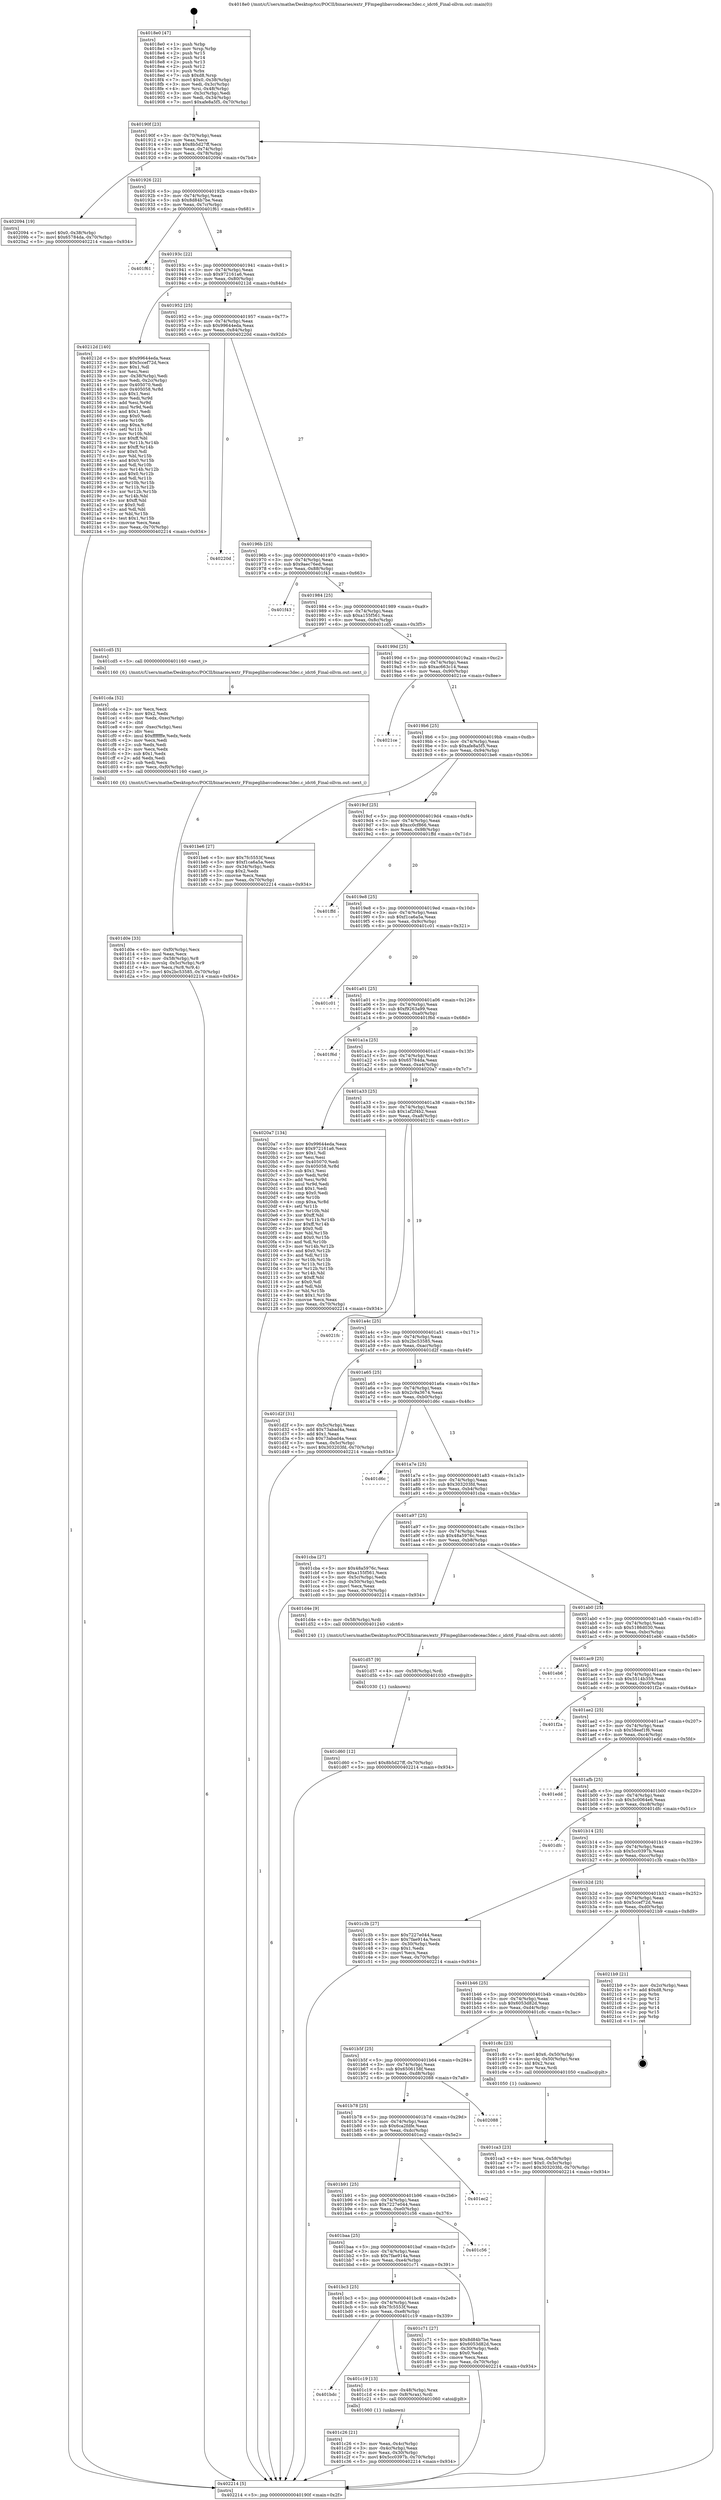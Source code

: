 digraph "0x4018e0" {
  label = "0x4018e0 (/mnt/c/Users/mathe/Desktop/tcc/POCII/binaries/extr_FFmpeglibavcodeceac3dec.c_idct6_Final-ollvm.out::main(0))"
  labelloc = "t"
  node[shape=record]

  Entry [label="",width=0.3,height=0.3,shape=circle,fillcolor=black,style=filled]
  "0x40190f" [label="{
     0x40190f [23]\l
     | [instrs]\l
     &nbsp;&nbsp;0x40190f \<+3\>: mov -0x70(%rbp),%eax\l
     &nbsp;&nbsp;0x401912 \<+2\>: mov %eax,%ecx\l
     &nbsp;&nbsp;0x401914 \<+6\>: sub $0x8b5d27ff,%ecx\l
     &nbsp;&nbsp;0x40191a \<+3\>: mov %eax,-0x74(%rbp)\l
     &nbsp;&nbsp;0x40191d \<+3\>: mov %ecx,-0x78(%rbp)\l
     &nbsp;&nbsp;0x401920 \<+6\>: je 0000000000402094 \<main+0x7b4\>\l
  }"]
  "0x402094" [label="{
     0x402094 [19]\l
     | [instrs]\l
     &nbsp;&nbsp;0x402094 \<+7\>: movl $0x0,-0x38(%rbp)\l
     &nbsp;&nbsp;0x40209b \<+7\>: movl $0x65784da,-0x70(%rbp)\l
     &nbsp;&nbsp;0x4020a2 \<+5\>: jmp 0000000000402214 \<main+0x934\>\l
  }"]
  "0x401926" [label="{
     0x401926 [22]\l
     | [instrs]\l
     &nbsp;&nbsp;0x401926 \<+5\>: jmp 000000000040192b \<main+0x4b\>\l
     &nbsp;&nbsp;0x40192b \<+3\>: mov -0x74(%rbp),%eax\l
     &nbsp;&nbsp;0x40192e \<+5\>: sub $0x8d84b7be,%eax\l
     &nbsp;&nbsp;0x401933 \<+3\>: mov %eax,-0x7c(%rbp)\l
     &nbsp;&nbsp;0x401936 \<+6\>: je 0000000000401f61 \<main+0x681\>\l
  }"]
  Exit [label="",width=0.3,height=0.3,shape=circle,fillcolor=black,style=filled,peripheries=2]
  "0x401f61" [label="{
     0x401f61\l
  }", style=dashed]
  "0x40193c" [label="{
     0x40193c [22]\l
     | [instrs]\l
     &nbsp;&nbsp;0x40193c \<+5\>: jmp 0000000000401941 \<main+0x61\>\l
     &nbsp;&nbsp;0x401941 \<+3\>: mov -0x74(%rbp),%eax\l
     &nbsp;&nbsp;0x401944 \<+5\>: sub $0x972161a6,%eax\l
     &nbsp;&nbsp;0x401949 \<+3\>: mov %eax,-0x80(%rbp)\l
     &nbsp;&nbsp;0x40194c \<+6\>: je 000000000040212d \<main+0x84d\>\l
  }"]
  "0x401d60" [label="{
     0x401d60 [12]\l
     | [instrs]\l
     &nbsp;&nbsp;0x401d60 \<+7\>: movl $0x8b5d27ff,-0x70(%rbp)\l
     &nbsp;&nbsp;0x401d67 \<+5\>: jmp 0000000000402214 \<main+0x934\>\l
  }"]
  "0x40212d" [label="{
     0x40212d [140]\l
     | [instrs]\l
     &nbsp;&nbsp;0x40212d \<+5\>: mov $0x99644eda,%eax\l
     &nbsp;&nbsp;0x402132 \<+5\>: mov $0x5ccef72d,%ecx\l
     &nbsp;&nbsp;0x402137 \<+2\>: mov $0x1,%dl\l
     &nbsp;&nbsp;0x402139 \<+2\>: xor %esi,%esi\l
     &nbsp;&nbsp;0x40213b \<+3\>: mov -0x38(%rbp),%edi\l
     &nbsp;&nbsp;0x40213e \<+3\>: mov %edi,-0x2c(%rbp)\l
     &nbsp;&nbsp;0x402141 \<+7\>: mov 0x405070,%edi\l
     &nbsp;&nbsp;0x402148 \<+8\>: mov 0x405058,%r8d\l
     &nbsp;&nbsp;0x402150 \<+3\>: sub $0x1,%esi\l
     &nbsp;&nbsp;0x402153 \<+3\>: mov %edi,%r9d\l
     &nbsp;&nbsp;0x402156 \<+3\>: add %esi,%r9d\l
     &nbsp;&nbsp;0x402159 \<+4\>: imul %r9d,%edi\l
     &nbsp;&nbsp;0x40215d \<+3\>: and $0x1,%edi\l
     &nbsp;&nbsp;0x402160 \<+3\>: cmp $0x0,%edi\l
     &nbsp;&nbsp;0x402163 \<+4\>: sete %r10b\l
     &nbsp;&nbsp;0x402167 \<+4\>: cmp $0xa,%r8d\l
     &nbsp;&nbsp;0x40216b \<+4\>: setl %r11b\l
     &nbsp;&nbsp;0x40216f \<+3\>: mov %r10b,%bl\l
     &nbsp;&nbsp;0x402172 \<+3\>: xor $0xff,%bl\l
     &nbsp;&nbsp;0x402175 \<+3\>: mov %r11b,%r14b\l
     &nbsp;&nbsp;0x402178 \<+4\>: xor $0xff,%r14b\l
     &nbsp;&nbsp;0x40217c \<+3\>: xor $0x0,%dl\l
     &nbsp;&nbsp;0x40217f \<+3\>: mov %bl,%r15b\l
     &nbsp;&nbsp;0x402182 \<+4\>: and $0x0,%r15b\l
     &nbsp;&nbsp;0x402186 \<+3\>: and %dl,%r10b\l
     &nbsp;&nbsp;0x402189 \<+3\>: mov %r14b,%r12b\l
     &nbsp;&nbsp;0x40218c \<+4\>: and $0x0,%r12b\l
     &nbsp;&nbsp;0x402190 \<+3\>: and %dl,%r11b\l
     &nbsp;&nbsp;0x402193 \<+3\>: or %r10b,%r15b\l
     &nbsp;&nbsp;0x402196 \<+3\>: or %r11b,%r12b\l
     &nbsp;&nbsp;0x402199 \<+3\>: xor %r12b,%r15b\l
     &nbsp;&nbsp;0x40219c \<+3\>: or %r14b,%bl\l
     &nbsp;&nbsp;0x40219f \<+3\>: xor $0xff,%bl\l
     &nbsp;&nbsp;0x4021a2 \<+3\>: or $0x0,%dl\l
     &nbsp;&nbsp;0x4021a5 \<+2\>: and %dl,%bl\l
     &nbsp;&nbsp;0x4021a7 \<+3\>: or %bl,%r15b\l
     &nbsp;&nbsp;0x4021aa \<+4\>: test $0x1,%r15b\l
     &nbsp;&nbsp;0x4021ae \<+3\>: cmovne %ecx,%eax\l
     &nbsp;&nbsp;0x4021b1 \<+3\>: mov %eax,-0x70(%rbp)\l
     &nbsp;&nbsp;0x4021b4 \<+5\>: jmp 0000000000402214 \<main+0x934\>\l
  }"]
  "0x401952" [label="{
     0x401952 [25]\l
     | [instrs]\l
     &nbsp;&nbsp;0x401952 \<+5\>: jmp 0000000000401957 \<main+0x77\>\l
     &nbsp;&nbsp;0x401957 \<+3\>: mov -0x74(%rbp),%eax\l
     &nbsp;&nbsp;0x40195a \<+5\>: sub $0x99644eda,%eax\l
     &nbsp;&nbsp;0x40195f \<+6\>: mov %eax,-0x84(%rbp)\l
     &nbsp;&nbsp;0x401965 \<+6\>: je 000000000040220d \<main+0x92d\>\l
  }"]
  "0x401d57" [label="{
     0x401d57 [9]\l
     | [instrs]\l
     &nbsp;&nbsp;0x401d57 \<+4\>: mov -0x58(%rbp),%rdi\l
     &nbsp;&nbsp;0x401d5b \<+5\>: call 0000000000401030 \<free@plt\>\l
     | [calls]\l
     &nbsp;&nbsp;0x401030 \{1\} (unknown)\l
  }"]
  "0x40220d" [label="{
     0x40220d\l
  }", style=dashed]
  "0x40196b" [label="{
     0x40196b [25]\l
     | [instrs]\l
     &nbsp;&nbsp;0x40196b \<+5\>: jmp 0000000000401970 \<main+0x90\>\l
     &nbsp;&nbsp;0x401970 \<+3\>: mov -0x74(%rbp),%eax\l
     &nbsp;&nbsp;0x401973 \<+5\>: sub $0x9aec76ed,%eax\l
     &nbsp;&nbsp;0x401978 \<+6\>: mov %eax,-0x88(%rbp)\l
     &nbsp;&nbsp;0x40197e \<+6\>: je 0000000000401f43 \<main+0x663\>\l
  }"]
  "0x401d0e" [label="{
     0x401d0e [33]\l
     | [instrs]\l
     &nbsp;&nbsp;0x401d0e \<+6\>: mov -0xf0(%rbp),%ecx\l
     &nbsp;&nbsp;0x401d14 \<+3\>: imul %eax,%ecx\l
     &nbsp;&nbsp;0x401d17 \<+4\>: mov -0x58(%rbp),%r8\l
     &nbsp;&nbsp;0x401d1b \<+4\>: movslq -0x5c(%rbp),%r9\l
     &nbsp;&nbsp;0x401d1f \<+4\>: mov %ecx,(%r8,%r9,4)\l
     &nbsp;&nbsp;0x401d23 \<+7\>: movl $0x2bc53585,-0x70(%rbp)\l
     &nbsp;&nbsp;0x401d2a \<+5\>: jmp 0000000000402214 \<main+0x934\>\l
  }"]
  "0x401f43" [label="{
     0x401f43\l
  }", style=dashed]
  "0x401984" [label="{
     0x401984 [25]\l
     | [instrs]\l
     &nbsp;&nbsp;0x401984 \<+5\>: jmp 0000000000401989 \<main+0xa9\>\l
     &nbsp;&nbsp;0x401989 \<+3\>: mov -0x74(%rbp),%eax\l
     &nbsp;&nbsp;0x40198c \<+5\>: sub $0xa155f561,%eax\l
     &nbsp;&nbsp;0x401991 \<+6\>: mov %eax,-0x8c(%rbp)\l
     &nbsp;&nbsp;0x401997 \<+6\>: je 0000000000401cd5 \<main+0x3f5\>\l
  }"]
  "0x401cda" [label="{
     0x401cda [52]\l
     | [instrs]\l
     &nbsp;&nbsp;0x401cda \<+2\>: xor %ecx,%ecx\l
     &nbsp;&nbsp;0x401cdc \<+5\>: mov $0x2,%edx\l
     &nbsp;&nbsp;0x401ce1 \<+6\>: mov %edx,-0xec(%rbp)\l
     &nbsp;&nbsp;0x401ce7 \<+1\>: cltd\l
     &nbsp;&nbsp;0x401ce8 \<+6\>: mov -0xec(%rbp),%esi\l
     &nbsp;&nbsp;0x401cee \<+2\>: idiv %esi\l
     &nbsp;&nbsp;0x401cf0 \<+6\>: imul $0xfffffffe,%edx,%edx\l
     &nbsp;&nbsp;0x401cf6 \<+2\>: mov %ecx,%edi\l
     &nbsp;&nbsp;0x401cf8 \<+2\>: sub %edx,%edi\l
     &nbsp;&nbsp;0x401cfa \<+2\>: mov %ecx,%edx\l
     &nbsp;&nbsp;0x401cfc \<+3\>: sub $0x1,%edx\l
     &nbsp;&nbsp;0x401cff \<+2\>: add %edx,%edi\l
     &nbsp;&nbsp;0x401d01 \<+2\>: sub %edi,%ecx\l
     &nbsp;&nbsp;0x401d03 \<+6\>: mov %ecx,-0xf0(%rbp)\l
     &nbsp;&nbsp;0x401d09 \<+5\>: call 0000000000401160 \<next_i\>\l
     | [calls]\l
     &nbsp;&nbsp;0x401160 \{6\} (/mnt/c/Users/mathe/Desktop/tcc/POCII/binaries/extr_FFmpeglibavcodeceac3dec.c_idct6_Final-ollvm.out::next_i)\l
  }"]
  "0x401cd5" [label="{
     0x401cd5 [5]\l
     | [instrs]\l
     &nbsp;&nbsp;0x401cd5 \<+5\>: call 0000000000401160 \<next_i\>\l
     | [calls]\l
     &nbsp;&nbsp;0x401160 \{6\} (/mnt/c/Users/mathe/Desktop/tcc/POCII/binaries/extr_FFmpeglibavcodeceac3dec.c_idct6_Final-ollvm.out::next_i)\l
  }"]
  "0x40199d" [label="{
     0x40199d [25]\l
     | [instrs]\l
     &nbsp;&nbsp;0x40199d \<+5\>: jmp 00000000004019a2 \<main+0xc2\>\l
     &nbsp;&nbsp;0x4019a2 \<+3\>: mov -0x74(%rbp),%eax\l
     &nbsp;&nbsp;0x4019a5 \<+5\>: sub $0xac663c14,%eax\l
     &nbsp;&nbsp;0x4019aa \<+6\>: mov %eax,-0x90(%rbp)\l
     &nbsp;&nbsp;0x4019b0 \<+6\>: je 00000000004021ce \<main+0x8ee\>\l
  }"]
  "0x401ca3" [label="{
     0x401ca3 [23]\l
     | [instrs]\l
     &nbsp;&nbsp;0x401ca3 \<+4\>: mov %rax,-0x58(%rbp)\l
     &nbsp;&nbsp;0x401ca7 \<+7\>: movl $0x0,-0x5c(%rbp)\l
     &nbsp;&nbsp;0x401cae \<+7\>: movl $0x303203fd,-0x70(%rbp)\l
     &nbsp;&nbsp;0x401cb5 \<+5\>: jmp 0000000000402214 \<main+0x934\>\l
  }"]
  "0x4021ce" [label="{
     0x4021ce\l
  }", style=dashed]
  "0x4019b6" [label="{
     0x4019b6 [25]\l
     | [instrs]\l
     &nbsp;&nbsp;0x4019b6 \<+5\>: jmp 00000000004019bb \<main+0xdb\>\l
     &nbsp;&nbsp;0x4019bb \<+3\>: mov -0x74(%rbp),%eax\l
     &nbsp;&nbsp;0x4019be \<+5\>: sub $0xafe8a5f5,%eax\l
     &nbsp;&nbsp;0x4019c3 \<+6\>: mov %eax,-0x94(%rbp)\l
     &nbsp;&nbsp;0x4019c9 \<+6\>: je 0000000000401be6 \<main+0x306\>\l
  }"]
  "0x401c26" [label="{
     0x401c26 [21]\l
     | [instrs]\l
     &nbsp;&nbsp;0x401c26 \<+3\>: mov %eax,-0x4c(%rbp)\l
     &nbsp;&nbsp;0x401c29 \<+3\>: mov -0x4c(%rbp),%eax\l
     &nbsp;&nbsp;0x401c2c \<+3\>: mov %eax,-0x30(%rbp)\l
     &nbsp;&nbsp;0x401c2f \<+7\>: movl $0x5cc0397b,-0x70(%rbp)\l
     &nbsp;&nbsp;0x401c36 \<+5\>: jmp 0000000000402214 \<main+0x934\>\l
  }"]
  "0x401be6" [label="{
     0x401be6 [27]\l
     | [instrs]\l
     &nbsp;&nbsp;0x401be6 \<+5\>: mov $0x7fc5553f,%eax\l
     &nbsp;&nbsp;0x401beb \<+5\>: mov $0xf1ca6a5a,%ecx\l
     &nbsp;&nbsp;0x401bf0 \<+3\>: mov -0x34(%rbp),%edx\l
     &nbsp;&nbsp;0x401bf3 \<+3\>: cmp $0x2,%edx\l
     &nbsp;&nbsp;0x401bf6 \<+3\>: cmovne %ecx,%eax\l
     &nbsp;&nbsp;0x401bf9 \<+3\>: mov %eax,-0x70(%rbp)\l
     &nbsp;&nbsp;0x401bfc \<+5\>: jmp 0000000000402214 \<main+0x934\>\l
  }"]
  "0x4019cf" [label="{
     0x4019cf [25]\l
     | [instrs]\l
     &nbsp;&nbsp;0x4019cf \<+5\>: jmp 00000000004019d4 \<main+0xf4\>\l
     &nbsp;&nbsp;0x4019d4 \<+3\>: mov -0x74(%rbp),%eax\l
     &nbsp;&nbsp;0x4019d7 \<+5\>: sub $0xcc0cf866,%eax\l
     &nbsp;&nbsp;0x4019dc \<+6\>: mov %eax,-0x98(%rbp)\l
     &nbsp;&nbsp;0x4019e2 \<+6\>: je 0000000000401ffd \<main+0x71d\>\l
  }"]
  "0x402214" [label="{
     0x402214 [5]\l
     | [instrs]\l
     &nbsp;&nbsp;0x402214 \<+5\>: jmp 000000000040190f \<main+0x2f\>\l
  }"]
  "0x4018e0" [label="{
     0x4018e0 [47]\l
     | [instrs]\l
     &nbsp;&nbsp;0x4018e0 \<+1\>: push %rbp\l
     &nbsp;&nbsp;0x4018e1 \<+3\>: mov %rsp,%rbp\l
     &nbsp;&nbsp;0x4018e4 \<+2\>: push %r15\l
     &nbsp;&nbsp;0x4018e6 \<+2\>: push %r14\l
     &nbsp;&nbsp;0x4018e8 \<+2\>: push %r13\l
     &nbsp;&nbsp;0x4018ea \<+2\>: push %r12\l
     &nbsp;&nbsp;0x4018ec \<+1\>: push %rbx\l
     &nbsp;&nbsp;0x4018ed \<+7\>: sub $0xd8,%rsp\l
     &nbsp;&nbsp;0x4018f4 \<+7\>: movl $0x0,-0x38(%rbp)\l
     &nbsp;&nbsp;0x4018fb \<+3\>: mov %edi,-0x3c(%rbp)\l
     &nbsp;&nbsp;0x4018fe \<+4\>: mov %rsi,-0x48(%rbp)\l
     &nbsp;&nbsp;0x401902 \<+3\>: mov -0x3c(%rbp),%edi\l
     &nbsp;&nbsp;0x401905 \<+3\>: mov %edi,-0x34(%rbp)\l
     &nbsp;&nbsp;0x401908 \<+7\>: movl $0xafe8a5f5,-0x70(%rbp)\l
  }"]
  "0x401bdc" [label="{
     0x401bdc\l
  }", style=dashed]
  "0x401ffd" [label="{
     0x401ffd\l
  }", style=dashed]
  "0x4019e8" [label="{
     0x4019e8 [25]\l
     | [instrs]\l
     &nbsp;&nbsp;0x4019e8 \<+5\>: jmp 00000000004019ed \<main+0x10d\>\l
     &nbsp;&nbsp;0x4019ed \<+3\>: mov -0x74(%rbp),%eax\l
     &nbsp;&nbsp;0x4019f0 \<+5\>: sub $0xf1ca6a5a,%eax\l
     &nbsp;&nbsp;0x4019f5 \<+6\>: mov %eax,-0x9c(%rbp)\l
     &nbsp;&nbsp;0x4019fb \<+6\>: je 0000000000401c01 \<main+0x321\>\l
  }"]
  "0x401c19" [label="{
     0x401c19 [13]\l
     | [instrs]\l
     &nbsp;&nbsp;0x401c19 \<+4\>: mov -0x48(%rbp),%rax\l
     &nbsp;&nbsp;0x401c1d \<+4\>: mov 0x8(%rax),%rdi\l
     &nbsp;&nbsp;0x401c21 \<+5\>: call 0000000000401060 \<atoi@plt\>\l
     | [calls]\l
     &nbsp;&nbsp;0x401060 \{1\} (unknown)\l
  }"]
  "0x401c01" [label="{
     0x401c01\l
  }", style=dashed]
  "0x401a01" [label="{
     0x401a01 [25]\l
     | [instrs]\l
     &nbsp;&nbsp;0x401a01 \<+5\>: jmp 0000000000401a06 \<main+0x126\>\l
     &nbsp;&nbsp;0x401a06 \<+3\>: mov -0x74(%rbp),%eax\l
     &nbsp;&nbsp;0x401a09 \<+5\>: sub $0xf9263a99,%eax\l
     &nbsp;&nbsp;0x401a0e \<+6\>: mov %eax,-0xa0(%rbp)\l
     &nbsp;&nbsp;0x401a14 \<+6\>: je 0000000000401f6d \<main+0x68d\>\l
  }"]
  "0x401bc3" [label="{
     0x401bc3 [25]\l
     | [instrs]\l
     &nbsp;&nbsp;0x401bc3 \<+5\>: jmp 0000000000401bc8 \<main+0x2e8\>\l
     &nbsp;&nbsp;0x401bc8 \<+3\>: mov -0x74(%rbp),%eax\l
     &nbsp;&nbsp;0x401bcb \<+5\>: sub $0x7fc5553f,%eax\l
     &nbsp;&nbsp;0x401bd0 \<+6\>: mov %eax,-0xe8(%rbp)\l
     &nbsp;&nbsp;0x401bd6 \<+6\>: je 0000000000401c19 \<main+0x339\>\l
  }"]
  "0x401f6d" [label="{
     0x401f6d\l
  }", style=dashed]
  "0x401a1a" [label="{
     0x401a1a [25]\l
     | [instrs]\l
     &nbsp;&nbsp;0x401a1a \<+5\>: jmp 0000000000401a1f \<main+0x13f\>\l
     &nbsp;&nbsp;0x401a1f \<+3\>: mov -0x74(%rbp),%eax\l
     &nbsp;&nbsp;0x401a22 \<+5\>: sub $0x65784da,%eax\l
     &nbsp;&nbsp;0x401a27 \<+6\>: mov %eax,-0xa4(%rbp)\l
     &nbsp;&nbsp;0x401a2d \<+6\>: je 00000000004020a7 \<main+0x7c7\>\l
  }"]
  "0x401c71" [label="{
     0x401c71 [27]\l
     | [instrs]\l
     &nbsp;&nbsp;0x401c71 \<+5\>: mov $0x8d84b7be,%eax\l
     &nbsp;&nbsp;0x401c76 \<+5\>: mov $0x6053d82d,%ecx\l
     &nbsp;&nbsp;0x401c7b \<+3\>: mov -0x30(%rbp),%edx\l
     &nbsp;&nbsp;0x401c7e \<+3\>: cmp $0x0,%edx\l
     &nbsp;&nbsp;0x401c81 \<+3\>: cmove %ecx,%eax\l
     &nbsp;&nbsp;0x401c84 \<+3\>: mov %eax,-0x70(%rbp)\l
     &nbsp;&nbsp;0x401c87 \<+5\>: jmp 0000000000402214 \<main+0x934\>\l
  }"]
  "0x4020a7" [label="{
     0x4020a7 [134]\l
     | [instrs]\l
     &nbsp;&nbsp;0x4020a7 \<+5\>: mov $0x99644eda,%eax\l
     &nbsp;&nbsp;0x4020ac \<+5\>: mov $0x972161a6,%ecx\l
     &nbsp;&nbsp;0x4020b1 \<+2\>: mov $0x1,%dl\l
     &nbsp;&nbsp;0x4020b3 \<+2\>: xor %esi,%esi\l
     &nbsp;&nbsp;0x4020b5 \<+7\>: mov 0x405070,%edi\l
     &nbsp;&nbsp;0x4020bc \<+8\>: mov 0x405058,%r8d\l
     &nbsp;&nbsp;0x4020c4 \<+3\>: sub $0x1,%esi\l
     &nbsp;&nbsp;0x4020c7 \<+3\>: mov %edi,%r9d\l
     &nbsp;&nbsp;0x4020ca \<+3\>: add %esi,%r9d\l
     &nbsp;&nbsp;0x4020cd \<+4\>: imul %r9d,%edi\l
     &nbsp;&nbsp;0x4020d1 \<+3\>: and $0x1,%edi\l
     &nbsp;&nbsp;0x4020d4 \<+3\>: cmp $0x0,%edi\l
     &nbsp;&nbsp;0x4020d7 \<+4\>: sete %r10b\l
     &nbsp;&nbsp;0x4020db \<+4\>: cmp $0xa,%r8d\l
     &nbsp;&nbsp;0x4020df \<+4\>: setl %r11b\l
     &nbsp;&nbsp;0x4020e3 \<+3\>: mov %r10b,%bl\l
     &nbsp;&nbsp;0x4020e6 \<+3\>: xor $0xff,%bl\l
     &nbsp;&nbsp;0x4020e9 \<+3\>: mov %r11b,%r14b\l
     &nbsp;&nbsp;0x4020ec \<+4\>: xor $0xff,%r14b\l
     &nbsp;&nbsp;0x4020f0 \<+3\>: xor $0x0,%dl\l
     &nbsp;&nbsp;0x4020f3 \<+3\>: mov %bl,%r15b\l
     &nbsp;&nbsp;0x4020f6 \<+4\>: and $0x0,%r15b\l
     &nbsp;&nbsp;0x4020fa \<+3\>: and %dl,%r10b\l
     &nbsp;&nbsp;0x4020fd \<+3\>: mov %r14b,%r12b\l
     &nbsp;&nbsp;0x402100 \<+4\>: and $0x0,%r12b\l
     &nbsp;&nbsp;0x402104 \<+3\>: and %dl,%r11b\l
     &nbsp;&nbsp;0x402107 \<+3\>: or %r10b,%r15b\l
     &nbsp;&nbsp;0x40210a \<+3\>: or %r11b,%r12b\l
     &nbsp;&nbsp;0x40210d \<+3\>: xor %r12b,%r15b\l
     &nbsp;&nbsp;0x402110 \<+3\>: or %r14b,%bl\l
     &nbsp;&nbsp;0x402113 \<+3\>: xor $0xff,%bl\l
     &nbsp;&nbsp;0x402116 \<+3\>: or $0x0,%dl\l
     &nbsp;&nbsp;0x402119 \<+2\>: and %dl,%bl\l
     &nbsp;&nbsp;0x40211b \<+3\>: or %bl,%r15b\l
     &nbsp;&nbsp;0x40211e \<+4\>: test $0x1,%r15b\l
     &nbsp;&nbsp;0x402122 \<+3\>: cmovne %ecx,%eax\l
     &nbsp;&nbsp;0x402125 \<+3\>: mov %eax,-0x70(%rbp)\l
     &nbsp;&nbsp;0x402128 \<+5\>: jmp 0000000000402214 \<main+0x934\>\l
  }"]
  "0x401a33" [label="{
     0x401a33 [25]\l
     | [instrs]\l
     &nbsp;&nbsp;0x401a33 \<+5\>: jmp 0000000000401a38 \<main+0x158\>\l
     &nbsp;&nbsp;0x401a38 \<+3\>: mov -0x74(%rbp),%eax\l
     &nbsp;&nbsp;0x401a3b \<+5\>: sub $0x1af2f4b2,%eax\l
     &nbsp;&nbsp;0x401a40 \<+6\>: mov %eax,-0xa8(%rbp)\l
     &nbsp;&nbsp;0x401a46 \<+6\>: je 00000000004021fc \<main+0x91c\>\l
  }"]
  "0x401baa" [label="{
     0x401baa [25]\l
     | [instrs]\l
     &nbsp;&nbsp;0x401baa \<+5\>: jmp 0000000000401baf \<main+0x2cf\>\l
     &nbsp;&nbsp;0x401baf \<+3\>: mov -0x74(%rbp),%eax\l
     &nbsp;&nbsp;0x401bb2 \<+5\>: sub $0x7fae914a,%eax\l
     &nbsp;&nbsp;0x401bb7 \<+6\>: mov %eax,-0xe4(%rbp)\l
     &nbsp;&nbsp;0x401bbd \<+6\>: je 0000000000401c71 \<main+0x391\>\l
  }"]
  "0x4021fc" [label="{
     0x4021fc\l
  }", style=dashed]
  "0x401a4c" [label="{
     0x401a4c [25]\l
     | [instrs]\l
     &nbsp;&nbsp;0x401a4c \<+5\>: jmp 0000000000401a51 \<main+0x171\>\l
     &nbsp;&nbsp;0x401a51 \<+3\>: mov -0x74(%rbp),%eax\l
     &nbsp;&nbsp;0x401a54 \<+5\>: sub $0x2bc53585,%eax\l
     &nbsp;&nbsp;0x401a59 \<+6\>: mov %eax,-0xac(%rbp)\l
     &nbsp;&nbsp;0x401a5f \<+6\>: je 0000000000401d2f \<main+0x44f\>\l
  }"]
  "0x401c56" [label="{
     0x401c56\l
  }", style=dashed]
  "0x401d2f" [label="{
     0x401d2f [31]\l
     | [instrs]\l
     &nbsp;&nbsp;0x401d2f \<+3\>: mov -0x5c(%rbp),%eax\l
     &nbsp;&nbsp;0x401d32 \<+5\>: add $0x73abad4a,%eax\l
     &nbsp;&nbsp;0x401d37 \<+3\>: add $0x1,%eax\l
     &nbsp;&nbsp;0x401d3a \<+5\>: sub $0x73abad4a,%eax\l
     &nbsp;&nbsp;0x401d3f \<+3\>: mov %eax,-0x5c(%rbp)\l
     &nbsp;&nbsp;0x401d42 \<+7\>: movl $0x303203fd,-0x70(%rbp)\l
     &nbsp;&nbsp;0x401d49 \<+5\>: jmp 0000000000402214 \<main+0x934\>\l
  }"]
  "0x401a65" [label="{
     0x401a65 [25]\l
     | [instrs]\l
     &nbsp;&nbsp;0x401a65 \<+5\>: jmp 0000000000401a6a \<main+0x18a\>\l
     &nbsp;&nbsp;0x401a6a \<+3\>: mov -0x74(%rbp),%eax\l
     &nbsp;&nbsp;0x401a6d \<+5\>: sub $0x2c9a3674,%eax\l
     &nbsp;&nbsp;0x401a72 \<+6\>: mov %eax,-0xb0(%rbp)\l
     &nbsp;&nbsp;0x401a78 \<+6\>: je 0000000000401d6c \<main+0x48c\>\l
  }"]
  "0x401b91" [label="{
     0x401b91 [25]\l
     | [instrs]\l
     &nbsp;&nbsp;0x401b91 \<+5\>: jmp 0000000000401b96 \<main+0x2b6\>\l
     &nbsp;&nbsp;0x401b96 \<+3\>: mov -0x74(%rbp),%eax\l
     &nbsp;&nbsp;0x401b99 \<+5\>: sub $0x7227e044,%eax\l
     &nbsp;&nbsp;0x401b9e \<+6\>: mov %eax,-0xe0(%rbp)\l
     &nbsp;&nbsp;0x401ba4 \<+6\>: je 0000000000401c56 \<main+0x376\>\l
  }"]
  "0x401d6c" [label="{
     0x401d6c\l
  }", style=dashed]
  "0x401a7e" [label="{
     0x401a7e [25]\l
     | [instrs]\l
     &nbsp;&nbsp;0x401a7e \<+5\>: jmp 0000000000401a83 \<main+0x1a3\>\l
     &nbsp;&nbsp;0x401a83 \<+3\>: mov -0x74(%rbp),%eax\l
     &nbsp;&nbsp;0x401a86 \<+5\>: sub $0x303203fd,%eax\l
     &nbsp;&nbsp;0x401a8b \<+6\>: mov %eax,-0xb4(%rbp)\l
     &nbsp;&nbsp;0x401a91 \<+6\>: je 0000000000401cba \<main+0x3da\>\l
  }"]
  "0x401ec2" [label="{
     0x401ec2\l
  }", style=dashed]
  "0x401cba" [label="{
     0x401cba [27]\l
     | [instrs]\l
     &nbsp;&nbsp;0x401cba \<+5\>: mov $0x48a5976c,%eax\l
     &nbsp;&nbsp;0x401cbf \<+5\>: mov $0xa155f561,%ecx\l
     &nbsp;&nbsp;0x401cc4 \<+3\>: mov -0x5c(%rbp),%edx\l
     &nbsp;&nbsp;0x401cc7 \<+3\>: cmp -0x50(%rbp),%edx\l
     &nbsp;&nbsp;0x401cca \<+3\>: cmovl %ecx,%eax\l
     &nbsp;&nbsp;0x401ccd \<+3\>: mov %eax,-0x70(%rbp)\l
     &nbsp;&nbsp;0x401cd0 \<+5\>: jmp 0000000000402214 \<main+0x934\>\l
  }"]
  "0x401a97" [label="{
     0x401a97 [25]\l
     | [instrs]\l
     &nbsp;&nbsp;0x401a97 \<+5\>: jmp 0000000000401a9c \<main+0x1bc\>\l
     &nbsp;&nbsp;0x401a9c \<+3\>: mov -0x74(%rbp),%eax\l
     &nbsp;&nbsp;0x401a9f \<+5\>: sub $0x48a5976c,%eax\l
     &nbsp;&nbsp;0x401aa4 \<+6\>: mov %eax,-0xb8(%rbp)\l
     &nbsp;&nbsp;0x401aaa \<+6\>: je 0000000000401d4e \<main+0x46e\>\l
  }"]
  "0x401b78" [label="{
     0x401b78 [25]\l
     | [instrs]\l
     &nbsp;&nbsp;0x401b78 \<+5\>: jmp 0000000000401b7d \<main+0x29d\>\l
     &nbsp;&nbsp;0x401b7d \<+3\>: mov -0x74(%rbp),%eax\l
     &nbsp;&nbsp;0x401b80 \<+5\>: sub $0x6ca2fdfe,%eax\l
     &nbsp;&nbsp;0x401b85 \<+6\>: mov %eax,-0xdc(%rbp)\l
     &nbsp;&nbsp;0x401b8b \<+6\>: je 0000000000401ec2 \<main+0x5e2\>\l
  }"]
  "0x401d4e" [label="{
     0x401d4e [9]\l
     | [instrs]\l
     &nbsp;&nbsp;0x401d4e \<+4\>: mov -0x58(%rbp),%rdi\l
     &nbsp;&nbsp;0x401d52 \<+5\>: call 0000000000401240 \<idct6\>\l
     | [calls]\l
     &nbsp;&nbsp;0x401240 \{1\} (/mnt/c/Users/mathe/Desktop/tcc/POCII/binaries/extr_FFmpeglibavcodeceac3dec.c_idct6_Final-ollvm.out::idct6)\l
  }"]
  "0x401ab0" [label="{
     0x401ab0 [25]\l
     | [instrs]\l
     &nbsp;&nbsp;0x401ab0 \<+5\>: jmp 0000000000401ab5 \<main+0x1d5\>\l
     &nbsp;&nbsp;0x401ab5 \<+3\>: mov -0x74(%rbp),%eax\l
     &nbsp;&nbsp;0x401ab8 \<+5\>: sub $0x5186d030,%eax\l
     &nbsp;&nbsp;0x401abd \<+6\>: mov %eax,-0xbc(%rbp)\l
     &nbsp;&nbsp;0x401ac3 \<+6\>: je 0000000000401eb6 \<main+0x5d6\>\l
  }"]
  "0x402088" [label="{
     0x402088\l
  }", style=dashed]
  "0x401eb6" [label="{
     0x401eb6\l
  }", style=dashed]
  "0x401ac9" [label="{
     0x401ac9 [25]\l
     | [instrs]\l
     &nbsp;&nbsp;0x401ac9 \<+5\>: jmp 0000000000401ace \<main+0x1ee\>\l
     &nbsp;&nbsp;0x401ace \<+3\>: mov -0x74(%rbp),%eax\l
     &nbsp;&nbsp;0x401ad1 \<+5\>: sub $0x5514b359,%eax\l
     &nbsp;&nbsp;0x401ad6 \<+6\>: mov %eax,-0xc0(%rbp)\l
     &nbsp;&nbsp;0x401adc \<+6\>: je 0000000000401f2a \<main+0x64a\>\l
  }"]
  "0x401b5f" [label="{
     0x401b5f [25]\l
     | [instrs]\l
     &nbsp;&nbsp;0x401b5f \<+5\>: jmp 0000000000401b64 \<main+0x284\>\l
     &nbsp;&nbsp;0x401b64 \<+3\>: mov -0x74(%rbp),%eax\l
     &nbsp;&nbsp;0x401b67 \<+5\>: sub $0x6506158f,%eax\l
     &nbsp;&nbsp;0x401b6c \<+6\>: mov %eax,-0xd8(%rbp)\l
     &nbsp;&nbsp;0x401b72 \<+6\>: je 0000000000402088 \<main+0x7a8\>\l
  }"]
  "0x401f2a" [label="{
     0x401f2a\l
  }", style=dashed]
  "0x401ae2" [label="{
     0x401ae2 [25]\l
     | [instrs]\l
     &nbsp;&nbsp;0x401ae2 \<+5\>: jmp 0000000000401ae7 \<main+0x207\>\l
     &nbsp;&nbsp;0x401ae7 \<+3\>: mov -0x74(%rbp),%eax\l
     &nbsp;&nbsp;0x401aea \<+5\>: sub $0x58eef1f6,%eax\l
     &nbsp;&nbsp;0x401aef \<+6\>: mov %eax,-0xc4(%rbp)\l
     &nbsp;&nbsp;0x401af5 \<+6\>: je 0000000000401edd \<main+0x5fd\>\l
  }"]
  "0x401c8c" [label="{
     0x401c8c [23]\l
     | [instrs]\l
     &nbsp;&nbsp;0x401c8c \<+7\>: movl $0x6,-0x50(%rbp)\l
     &nbsp;&nbsp;0x401c93 \<+4\>: movslq -0x50(%rbp),%rax\l
     &nbsp;&nbsp;0x401c97 \<+4\>: shl $0x2,%rax\l
     &nbsp;&nbsp;0x401c9b \<+3\>: mov %rax,%rdi\l
     &nbsp;&nbsp;0x401c9e \<+5\>: call 0000000000401050 \<malloc@plt\>\l
     | [calls]\l
     &nbsp;&nbsp;0x401050 \{1\} (unknown)\l
  }"]
  "0x401edd" [label="{
     0x401edd\l
  }", style=dashed]
  "0x401afb" [label="{
     0x401afb [25]\l
     | [instrs]\l
     &nbsp;&nbsp;0x401afb \<+5\>: jmp 0000000000401b00 \<main+0x220\>\l
     &nbsp;&nbsp;0x401b00 \<+3\>: mov -0x74(%rbp),%eax\l
     &nbsp;&nbsp;0x401b03 \<+5\>: sub $0x5c0064e6,%eax\l
     &nbsp;&nbsp;0x401b08 \<+6\>: mov %eax,-0xc8(%rbp)\l
     &nbsp;&nbsp;0x401b0e \<+6\>: je 0000000000401dfc \<main+0x51c\>\l
  }"]
  "0x401b46" [label="{
     0x401b46 [25]\l
     | [instrs]\l
     &nbsp;&nbsp;0x401b46 \<+5\>: jmp 0000000000401b4b \<main+0x26b\>\l
     &nbsp;&nbsp;0x401b4b \<+3\>: mov -0x74(%rbp),%eax\l
     &nbsp;&nbsp;0x401b4e \<+5\>: sub $0x6053d82d,%eax\l
     &nbsp;&nbsp;0x401b53 \<+6\>: mov %eax,-0xd4(%rbp)\l
     &nbsp;&nbsp;0x401b59 \<+6\>: je 0000000000401c8c \<main+0x3ac\>\l
  }"]
  "0x401dfc" [label="{
     0x401dfc\l
  }", style=dashed]
  "0x401b14" [label="{
     0x401b14 [25]\l
     | [instrs]\l
     &nbsp;&nbsp;0x401b14 \<+5\>: jmp 0000000000401b19 \<main+0x239\>\l
     &nbsp;&nbsp;0x401b19 \<+3\>: mov -0x74(%rbp),%eax\l
     &nbsp;&nbsp;0x401b1c \<+5\>: sub $0x5cc0397b,%eax\l
     &nbsp;&nbsp;0x401b21 \<+6\>: mov %eax,-0xcc(%rbp)\l
     &nbsp;&nbsp;0x401b27 \<+6\>: je 0000000000401c3b \<main+0x35b\>\l
  }"]
  "0x4021b9" [label="{
     0x4021b9 [21]\l
     | [instrs]\l
     &nbsp;&nbsp;0x4021b9 \<+3\>: mov -0x2c(%rbp),%eax\l
     &nbsp;&nbsp;0x4021bc \<+7\>: add $0xd8,%rsp\l
     &nbsp;&nbsp;0x4021c3 \<+1\>: pop %rbx\l
     &nbsp;&nbsp;0x4021c4 \<+2\>: pop %r12\l
     &nbsp;&nbsp;0x4021c6 \<+2\>: pop %r13\l
     &nbsp;&nbsp;0x4021c8 \<+2\>: pop %r14\l
     &nbsp;&nbsp;0x4021ca \<+2\>: pop %r15\l
     &nbsp;&nbsp;0x4021cc \<+1\>: pop %rbp\l
     &nbsp;&nbsp;0x4021cd \<+1\>: ret\l
  }"]
  "0x401c3b" [label="{
     0x401c3b [27]\l
     | [instrs]\l
     &nbsp;&nbsp;0x401c3b \<+5\>: mov $0x7227e044,%eax\l
     &nbsp;&nbsp;0x401c40 \<+5\>: mov $0x7fae914a,%ecx\l
     &nbsp;&nbsp;0x401c45 \<+3\>: mov -0x30(%rbp),%edx\l
     &nbsp;&nbsp;0x401c48 \<+3\>: cmp $0x1,%edx\l
     &nbsp;&nbsp;0x401c4b \<+3\>: cmovl %ecx,%eax\l
     &nbsp;&nbsp;0x401c4e \<+3\>: mov %eax,-0x70(%rbp)\l
     &nbsp;&nbsp;0x401c51 \<+5\>: jmp 0000000000402214 \<main+0x934\>\l
  }"]
  "0x401b2d" [label="{
     0x401b2d [25]\l
     | [instrs]\l
     &nbsp;&nbsp;0x401b2d \<+5\>: jmp 0000000000401b32 \<main+0x252\>\l
     &nbsp;&nbsp;0x401b32 \<+3\>: mov -0x74(%rbp),%eax\l
     &nbsp;&nbsp;0x401b35 \<+5\>: sub $0x5ccef72d,%eax\l
     &nbsp;&nbsp;0x401b3a \<+6\>: mov %eax,-0xd0(%rbp)\l
     &nbsp;&nbsp;0x401b40 \<+6\>: je 00000000004021b9 \<main+0x8d9\>\l
  }"]
  Entry -> "0x4018e0" [label=" 1"]
  "0x40190f" -> "0x402094" [label=" 1"]
  "0x40190f" -> "0x401926" [label=" 28"]
  "0x4021b9" -> Exit [label=" 1"]
  "0x401926" -> "0x401f61" [label=" 0"]
  "0x401926" -> "0x40193c" [label=" 28"]
  "0x40212d" -> "0x402214" [label=" 1"]
  "0x40193c" -> "0x40212d" [label=" 1"]
  "0x40193c" -> "0x401952" [label=" 27"]
  "0x4020a7" -> "0x402214" [label=" 1"]
  "0x401952" -> "0x40220d" [label=" 0"]
  "0x401952" -> "0x40196b" [label=" 27"]
  "0x402094" -> "0x402214" [label=" 1"]
  "0x40196b" -> "0x401f43" [label=" 0"]
  "0x40196b" -> "0x401984" [label=" 27"]
  "0x401d60" -> "0x402214" [label=" 1"]
  "0x401984" -> "0x401cd5" [label=" 6"]
  "0x401984" -> "0x40199d" [label=" 21"]
  "0x401d57" -> "0x401d60" [label=" 1"]
  "0x40199d" -> "0x4021ce" [label=" 0"]
  "0x40199d" -> "0x4019b6" [label=" 21"]
  "0x401d4e" -> "0x401d57" [label=" 1"]
  "0x4019b6" -> "0x401be6" [label=" 1"]
  "0x4019b6" -> "0x4019cf" [label=" 20"]
  "0x401be6" -> "0x402214" [label=" 1"]
  "0x4018e0" -> "0x40190f" [label=" 1"]
  "0x402214" -> "0x40190f" [label=" 28"]
  "0x401d2f" -> "0x402214" [label=" 6"]
  "0x4019cf" -> "0x401ffd" [label=" 0"]
  "0x4019cf" -> "0x4019e8" [label=" 20"]
  "0x401d0e" -> "0x402214" [label=" 6"]
  "0x4019e8" -> "0x401c01" [label=" 0"]
  "0x4019e8" -> "0x401a01" [label=" 20"]
  "0x401cda" -> "0x401d0e" [label=" 6"]
  "0x401a01" -> "0x401f6d" [label=" 0"]
  "0x401a01" -> "0x401a1a" [label=" 20"]
  "0x401cba" -> "0x402214" [label=" 7"]
  "0x401a1a" -> "0x4020a7" [label=" 1"]
  "0x401a1a" -> "0x401a33" [label=" 19"]
  "0x401ca3" -> "0x402214" [label=" 1"]
  "0x401a33" -> "0x4021fc" [label=" 0"]
  "0x401a33" -> "0x401a4c" [label=" 19"]
  "0x401c71" -> "0x402214" [label=" 1"]
  "0x401a4c" -> "0x401d2f" [label=" 6"]
  "0x401a4c" -> "0x401a65" [label=" 13"]
  "0x401c3b" -> "0x402214" [label=" 1"]
  "0x401a65" -> "0x401d6c" [label=" 0"]
  "0x401a65" -> "0x401a7e" [label=" 13"]
  "0x401c19" -> "0x401c26" [label=" 1"]
  "0x401a7e" -> "0x401cba" [label=" 7"]
  "0x401a7e" -> "0x401a97" [label=" 6"]
  "0x401bc3" -> "0x401bdc" [label=" 0"]
  "0x401a97" -> "0x401d4e" [label=" 1"]
  "0x401a97" -> "0x401ab0" [label=" 5"]
  "0x401cd5" -> "0x401cda" [label=" 6"]
  "0x401ab0" -> "0x401eb6" [label=" 0"]
  "0x401ab0" -> "0x401ac9" [label=" 5"]
  "0x401baa" -> "0x401bc3" [label=" 1"]
  "0x401ac9" -> "0x401f2a" [label=" 0"]
  "0x401ac9" -> "0x401ae2" [label=" 5"]
  "0x401c8c" -> "0x401ca3" [label=" 1"]
  "0x401ae2" -> "0x401edd" [label=" 0"]
  "0x401ae2" -> "0x401afb" [label=" 5"]
  "0x401b91" -> "0x401baa" [label=" 2"]
  "0x401afb" -> "0x401dfc" [label=" 0"]
  "0x401afb" -> "0x401b14" [label=" 5"]
  "0x401c26" -> "0x402214" [label=" 1"]
  "0x401b14" -> "0x401c3b" [label=" 1"]
  "0x401b14" -> "0x401b2d" [label=" 4"]
  "0x401b78" -> "0x401b91" [label=" 2"]
  "0x401b2d" -> "0x4021b9" [label=" 1"]
  "0x401b2d" -> "0x401b46" [label=" 3"]
  "0x401b91" -> "0x401c56" [label=" 0"]
  "0x401b46" -> "0x401c8c" [label=" 1"]
  "0x401b46" -> "0x401b5f" [label=" 2"]
  "0x401baa" -> "0x401c71" [label=" 1"]
  "0x401b5f" -> "0x402088" [label=" 0"]
  "0x401b5f" -> "0x401b78" [label=" 2"]
  "0x401bc3" -> "0x401c19" [label=" 1"]
  "0x401b78" -> "0x401ec2" [label=" 0"]
}
